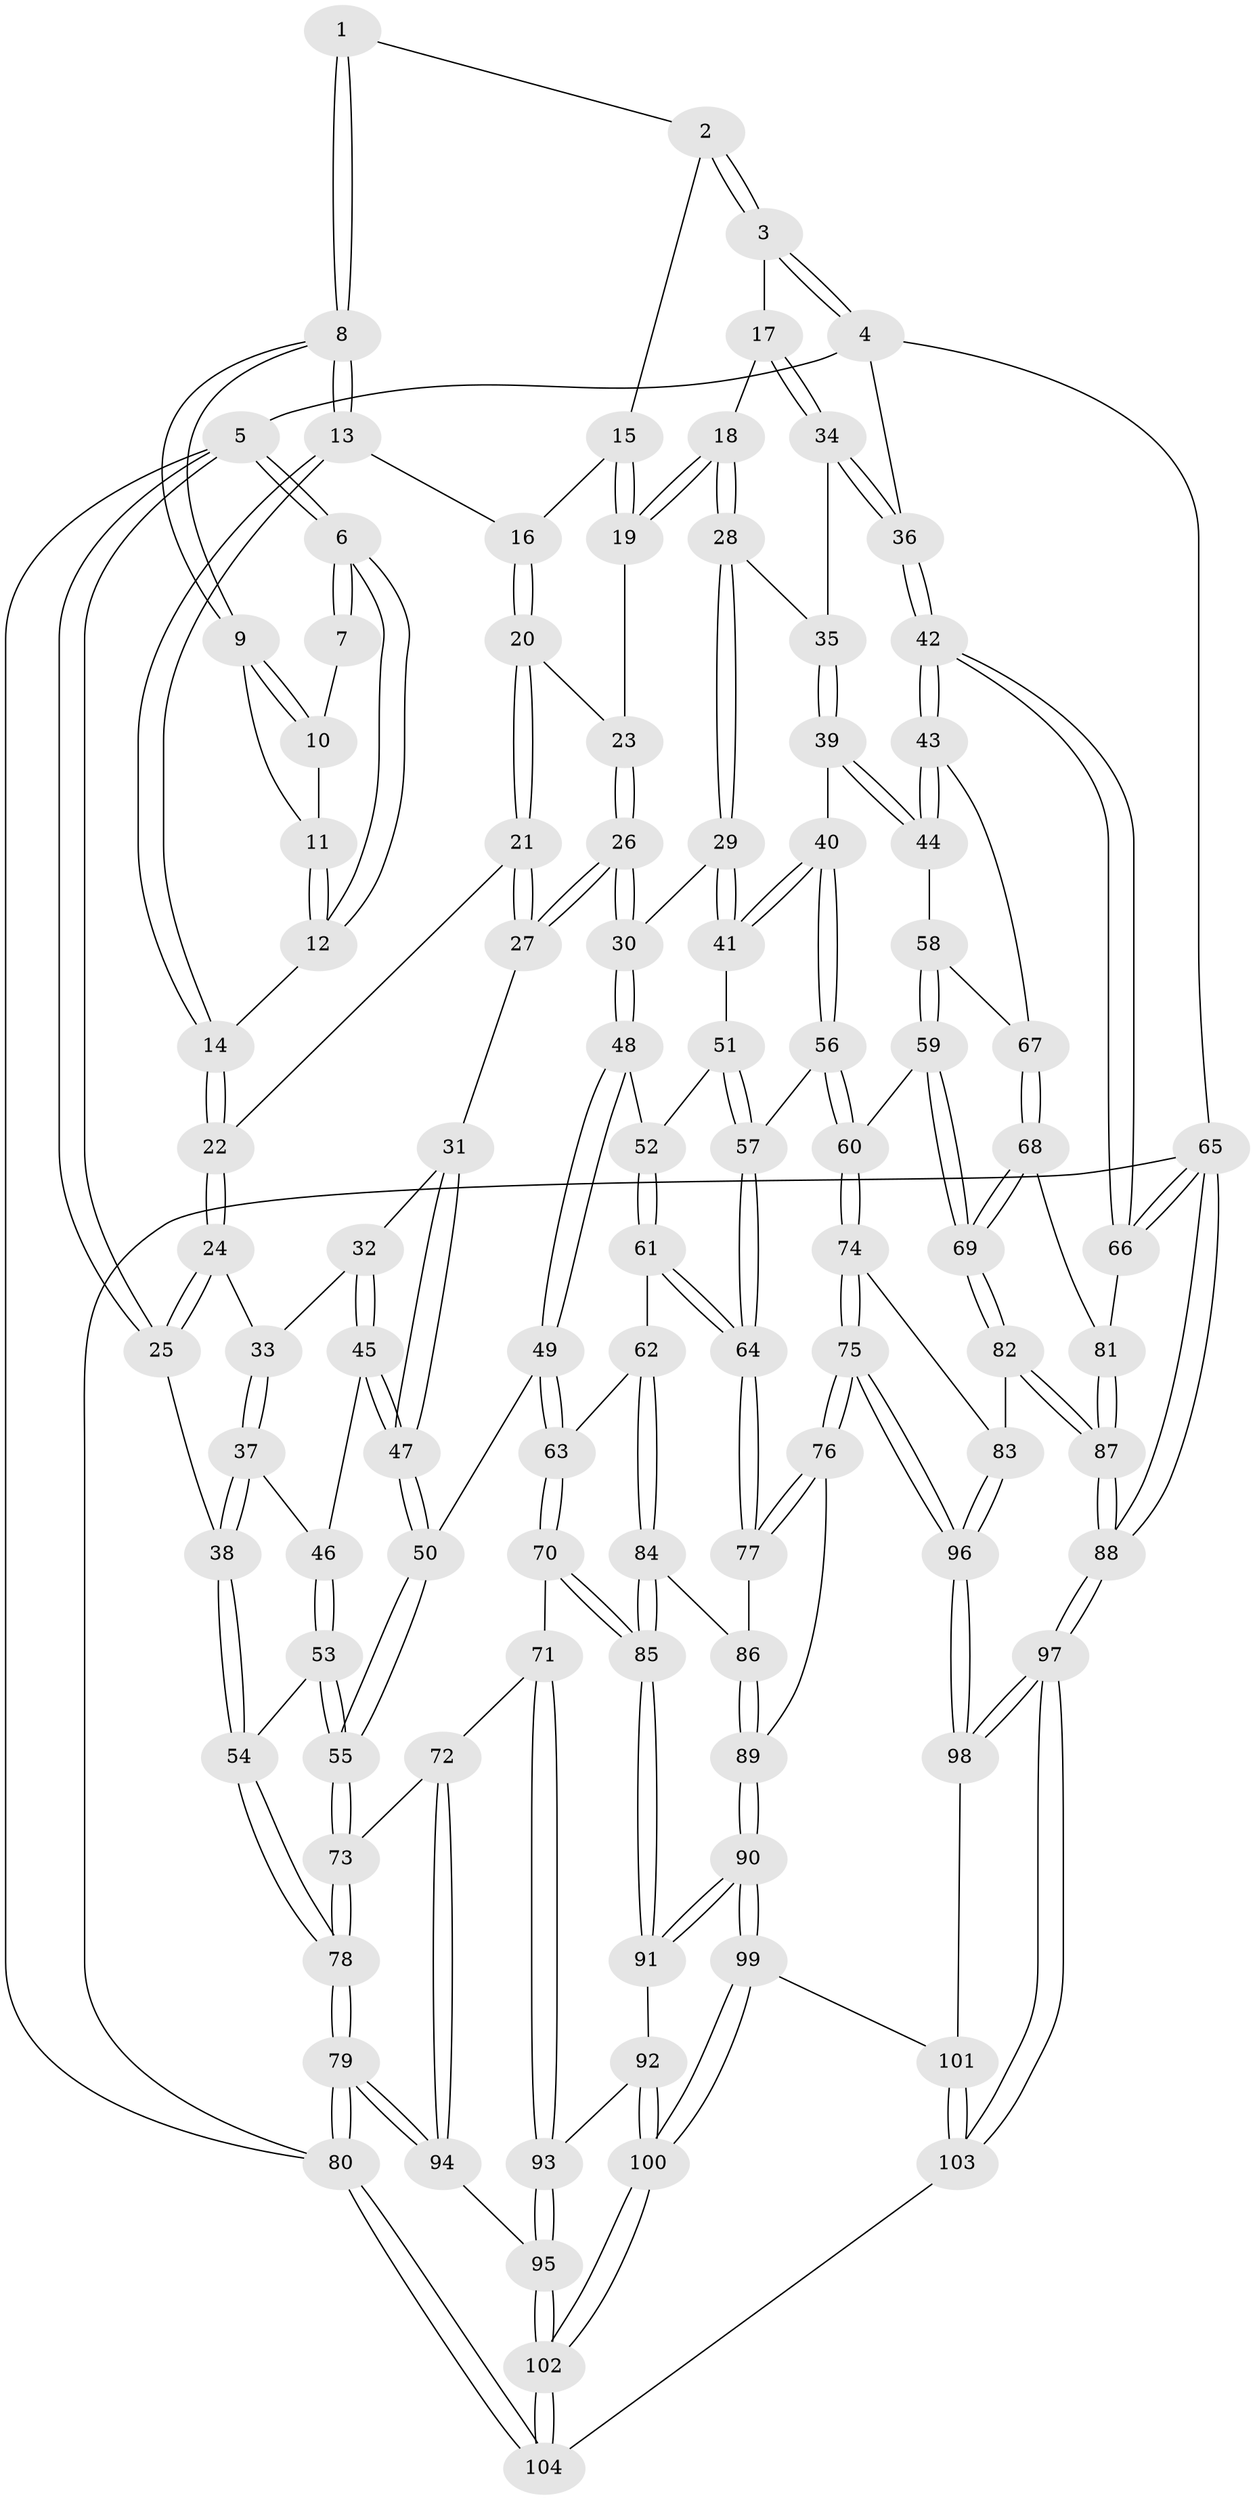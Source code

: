 // coarse degree distribution, {4: 0.3472222222222222, 7: 0.027777777777777776, 6: 0.16666666666666666, 2: 0.013888888888888888, 3: 0.06944444444444445, 5: 0.375}
// Generated by graph-tools (version 1.1) at 2025/21/03/04/25 18:21:26]
// undirected, 104 vertices, 257 edges
graph export_dot {
graph [start="1"]
  node [color=gray90,style=filled];
  1 [pos="+0.25415070881060997+0"];
  2 [pos="+0.49271969785860953+0"];
  3 [pos="+1+0"];
  4 [pos="+1+0"];
  5 [pos="+0+0"];
  6 [pos="+0+0"];
  7 [pos="+0.16239077947271133+0"];
  8 [pos="+0.2560638122759403+0.07056358223266314"];
  9 [pos="+0.22983727967651066+0.04208016658705648"];
  10 [pos="+0.17709447171478304+0"];
  11 [pos="+0.15678294656692196+0.031041335538114417"];
  12 [pos="+0.11388540438245578+0.10735701515809072"];
  13 [pos="+0.2573398250756915+0.07291773859934439"];
  14 [pos="+0.12347541869709096+0.14304015284714156"];
  15 [pos="+0.47431231495590226+0"];
  16 [pos="+0.3439491539937777+0.09324388484643362"];
  17 [pos="+0.7083398494910551+0.16806073417117143"];
  18 [pos="+0.6416860389632947+0.20770889091354658"];
  19 [pos="+0.574433217028323+0.17734256777014967"];
  20 [pos="+0.33994002522202915+0.182453838163345"];
  21 [pos="+0.3239213796167033+0.22429942032854966"];
  22 [pos="+0.11870198315311511+0.1652909210819609"];
  23 [pos="+0.5567984478823373+0.1880633414639186"];
  24 [pos="+0.054583455447214595+0.24447639124716747"];
  25 [pos="+0+0.26393035595750824"];
  26 [pos="+0.3947910591478891+0.36666588921608756"];
  27 [pos="+0.3399390353271297+0.3464686360613405"];
  28 [pos="+0.6515499742799022+0.2752147111622734"];
  29 [pos="+0.5540473974259619+0.399658460676359"];
  30 [pos="+0.43624954162999935+0.40805267345498414"];
  31 [pos="+0.33567633991249196+0.3485243481722132"];
  32 [pos="+0.3291852185304716+0.34969762057000153"];
  33 [pos="+0.10832678434738911+0.3074165584361458"];
  34 [pos="+0.8898765895216321+0.332805912154387"];
  35 [pos="+0.7265377495792945+0.34984252496692225"];
  36 [pos="+1+0.36657461870149416"];
  37 [pos="+0.10778469868545285+0.4477308292318845"];
  38 [pos="+0+0.48240277296447825"];
  39 [pos="+0.7003794723432327+0.5021773979324787"];
  40 [pos="+0.6798826415207267+0.5076378884587459"];
  41 [pos="+0.6649046165822875+0.507497551523887"];
  42 [pos="+1+0.47588100294441793"];
  43 [pos="+1+0.47713339484665657"];
  44 [pos="+0.7491448591658522+0.5200943975588471"];
  45 [pos="+0.15320166162307855+0.4936278151206241"];
  46 [pos="+0.14779493594691698+0.49483242617935"];
  47 [pos="+0.2795913972041607+0.5448462124313912"];
  48 [pos="+0.4435177405420351+0.5165987374677896"];
  49 [pos="+0.3354958772700771+0.611702118910243"];
  50 [pos="+0.3035711961341584+0.5920629817605488"];
  51 [pos="+0.6229643159792607+0.5394260694099468"];
  52 [pos="+0.4966143624481667+0.5626172226747026"];
  53 [pos="+0.11705885217457093+0.5880174648060938"];
  54 [pos="+0+0.49034055106166263"];
  55 [pos="+0.12939248095576034+0.6411810899422474"];
  56 [pos="+0.6775060445805458+0.6787590289535423"];
  57 [pos="+0.5978456355734214+0.6738461356898543"];
  58 [pos="+0.7646172513830677+0.6507147312939331"];
  59 [pos="+0.7430313053421881+0.6931832538406676"];
  60 [pos="+0.7086447986954256+0.6984597061277108"];
  61 [pos="+0.5119409519642926+0.6718809033377773"];
  62 [pos="+0.42664247948513173+0.7021995550413319"];
  63 [pos="+0.3418507085819296+0.6510736075531467"];
  64 [pos="+0.5548104654246753+0.6974448751608067"];
  65 [pos="+1+1"];
  66 [pos="+1+0.5423326614209658"];
  67 [pos="+0.8605255474672386+0.6380677667506889"];
  68 [pos="+0.8391146415509216+0.7196538540791176"];
  69 [pos="+0.7879014262272105+0.735372852395912"];
  70 [pos="+0.2685729303830174+0.7489655280865352"];
  71 [pos="+0.24561709697432127+0.7506560029567652"];
  72 [pos="+0.15535893722924168+0.7356903732341136"];
  73 [pos="+0.11817856456235526+0.7012625059385862"];
  74 [pos="+0.6979582463524767+0.7239447611378284"];
  75 [pos="+0.616793678177099+0.8548163082432968"];
  76 [pos="+0.5775766110688235+0.8214325503825484"];
  77 [pos="+0.5564221064893837+0.7086079801731355"];
  78 [pos="+0+0.8198943718188603"];
  79 [pos="+0+0.9592197607863479"];
  80 [pos="+0+1"];
  81 [pos="+0.8865150792816839+0.7388917796318558"];
  82 [pos="+0.7916865713004303+0.8025636559821616"];
  83 [pos="+0.7442540715737+0.81371203666606"];
  84 [pos="+0.42409932175058823+0.7408928514328406"];
  85 [pos="+0.3171393859983277+0.802620900745725"];
  86 [pos="+0.4415567966820337+0.7879763342039285"];
  87 [pos="+0.9166841293688457+0.9298145318395309"];
  88 [pos="+1+1"];
  89 [pos="+0.45469211717534+0.8326011620535789"];
  90 [pos="+0.4101376043946088+0.8786375662879039"];
  91 [pos="+0.33515068715041424+0.8466727815065774"];
  92 [pos="+0.31376270108899457+0.8662264328217681"];
  93 [pos="+0.23004037337753921+0.8874929696259993"];
  94 [pos="+0.14434525844156532+0.8942075178102029"];
  95 [pos="+0.18317075692914833+0.9262225500954684"];
  96 [pos="+0.6250544943723065+0.870034103165765"];
  97 [pos="+0.8224639588183472+1"];
  98 [pos="+0.62939565603733+0.8973437698528637"];
  99 [pos="+0.4144026821614936+0.9049551756800985"];
  100 [pos="+0.27586036539390096+1"];
  101 [pos="+0.4553775454148103+0.9493303671206448"];
  102 [pos="+0.24458533465645638+1"];
  103 [pos="+0.506738592702345+1"];
  104 [pos="+0.23521480671420603+1"];
  1 -- 2;
  1 -- 8;
  1 -- 8;
  2 -- 3;
  2 -- 3;
  2 -- 15;
  3 -- 4;
  3 -- 4;
  3 -- 17;
  4 -- 5;
  4 -- 36;
  4 -- 65;
  5 -- 6;
  5 -- 6;
  5 -- 25;
  5 -- 25;
  5 -- 80;
  6 -- 7;
  6 -- 7;
  6 -- 12;
  6 -- 12;
  7 -- 10;
  8 -- 9;
  8 -- 9;
  8 -- 13;
  8 -- 13;
  9 -- 10;
  9 -- 10;
  9 -- 11;
  10 -- 11;
  11 -- 12;
  11 -- 12;
  12 -- 14;
  13 -- 14;
  13 -- 14;
  13 -- 16;
  14 -- 22;
  14 -- 22;
  15 -- 16;
  15 -- 19;
  15 -- 19;
  16 -- 20;
  16 -- 20;
  17 -- 18;
  17 -- 34;
  17 -- 34;
  18 -- 19;
  18 -- 19;
  18 -- 28;
  18 -- 28;
  19 -- 23;
  20 -- 21;
  20 -- 21;
  20 -- 23;
  21 -- 22;
  21 -- 27;
  21 -- 27;
  22 -- 24;
  22 -- 24;
  23 -- 26;
  23 -- 26;
  24 -- 25;
  24 -- 25;
  24 -- 33;
  25 -- 38;
  26 -- 27;
  26 -- 27;
  26 -- 30;
  26 -- 30;
  27 -- 31;
  28 -- 29;
  28 -- 29;
  28 -- 35;
  29 -- 30;
  29 -- 41;
  29 -- 41;
  30 -- 48;
  30 -- 48;
  31 -- 32;
  31 -- 47;
  31 -- 47;
  32 -- 33;
  32 -- 45;
  32 -- 45;
  33 -- 37;
  33 -- 37;
  34 -- 35;
  34 -- 36;
  34 -- 36;
  35 -- 39;
  35 -- 39;
  36 -- 42;
  36 -- 42;
  37 -- 38;
  37 -- 38;
  37 -- 46;
  38 -- 54;
  38 -- 54;
  39 -- 40;
  39 -- 44;
  39 -- 44;
  40 -- 41;
  40 -- 41;
  40 -- 56;
  40 -- 56;
  41 -- 51;
  42 -- 43;
  42 -- 43;
  42 -- 66;
  42 -- 66;
  43 -- 44;
  43 -- 44;
  43 -- 67;
  44 -- 58;
  45 -- 46;
  45 -- 47;
  45 -- 47;
  46 -- 53;
  46 -- 53;
  47 -- 50;
  47 -- 50;
  48 -- 49;
  48 -- 49;
  48 -- 52;
  49 -- 50;
  49 -- 63;
  49 -- 63;
  50 -- 55;
  50 -- 55;
  51 -- 52;
  51 -- 57;
  51 -- 57;
  52 -- 61;
  52 -- 61;
  53 -- 54;
  53 -- 55;
  53 -- 55;
  54 -- 78;
  54 -- 78;
  55 -- 73;
  55 -- 73;
  56 -- 57;
  56 -- 60;
  56 -- 60;
  57 -- 64;
  57 -- 64;
  58 -- 59;
  58 -- 59;
  58 -- 67;
  59 -- 60;
  59 -- 69;
  59 -- 69;
  60 -- 74;
  60 -- 74;
  61 -- 62;
  61 -- 64;
  61 -- 64;
  62 -- 63;
  62 -- 84;
  62 -- 84;
  63 -- 70;
  63 -- 70;
  64 -- 77;
  64 -- 77;
  65 -- 66;
  65 -- 66;
  65 -- 88;
  65 -- 88;
  65 -- 80;
  66 -- 81;
  67 -- 68;
  67 -- 68;
  68 -- 69;
  68 -- 69;
  68 -- 81;
  69 -- 82;
  69 -- 82;
  70 -- 71;
  70 -- 85;
  70 -- 85;
  71 -- 72;
  71 -- 93;
  71 -- 93;
  72 -- 73;
  72 -- 94;
  72 -- 94;
  73 -- 78;
  73 -- 78;
  74 -- 75;
  74 -- 75;
  74 -- 83;
  75 -- 76;
  75 -- 76;
  75 -- 96;
  75 -- 96;
  76 -- 77;
  76 -- 77;
  76 -- 89;
  77 -- 86;
  78 -- 79;
  78 -- 79;
  79 -- 80;
  79 -- 80;
  79 -- 94;
  79 -- 94;
  80 -- 104;
  80 -- 104;
  81 -- 87;
  81 -- 87;
  82 -- 83;
  82 -- 87;
  82 -- 87;
  83 -- 96;
  83 -- 96;
  84 -- 85;
  84 -- 85;
  84 -- 86;
  85 -- 91;
  85 -- 91;
  86 -- 89;
  86 -- 89;
  87 -- 88;
  87 -- 88;
  88 -- 97;
  88 -- 97;
  89 -- 90;
  89 -- 90;
  90 -- 91;
  90 -- 91;
  90 -- 99;
  90 -- 99;
  91 -- 92;
  92 -- 93;
  92 -- 100;
  92 -- 100;
  93 -- 95;
  93 -- 95;
  94 -- 95;
  95 -- 102;
  95 -- 102;
  96 -- 98;
  96 -- 98;
  97 -- 98;
  97 -- 98;
  97 -- 103;
  97 -- 103;
  98 -- 101;
  99 -- 100;
  99 -- 100;
  99 -- 101;
  100 -- 102;
  100 -- 102;
  101 -- 103;
  101 -- 103;
  102 -- 104;
  102 -- 104;
  103 -- 104;
}
